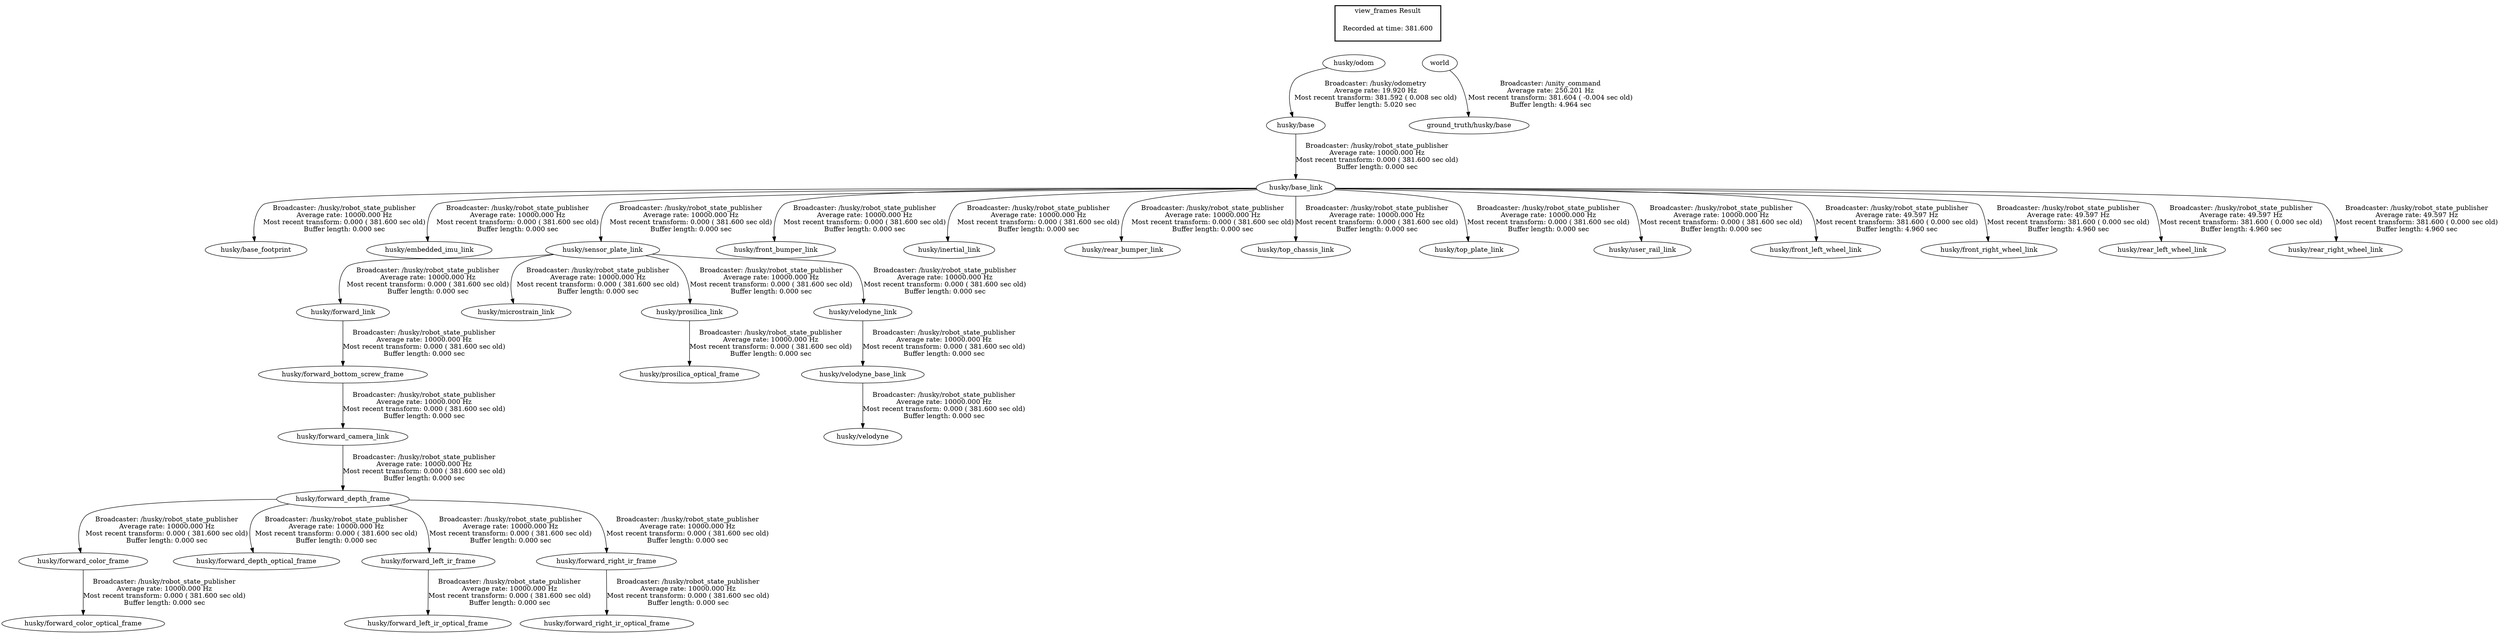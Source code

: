 digraph G {
"husky/base_link" -> "husky/base_footprint"[label="Broadcaster: /husky/robot_state_publisher\nAverage rate: 10000.000 Hz\nMost recent transform: 0.000 ( 381.600 sec old)\nBuffer length: 0.000 sec\n"];
"husky/base" -> "husky/base_link"[label="Broadcaster: /husky/robot_state_publisher\nAverage rate: 10000.000 Hz\nMost recent transform: 0.000 ( 381.600 sec old)\nBuffer length: 0.000 sec\n"];
"husky/odom" -> "husky/base"[label="Broadcaster: /husky/odometry\nAverage rate: 19.920 Hz\nMost recent transform: 381.592 ( 0.008 sec old)\nBuffer length: 5.020 sec\n"];
"husky/base_link" -> "husky/embedded_imu_link"[label="Broadcaster: /husky/robot_state_publisher\nAverage rate: 10000.000 Hz\nMost recent transform: 0.000 ( 381.600 sec old)\nBuffer length: 0.000 sec\n"];
"husky/forward_link" -> "husky/forward_bottom_screw_frame"[label="Broadcaster: /husky/robot_state_publisher\nAverage rate: 10000.000 Hz\nMost recent transform: 0.000 ( 381.600 sec old)\nBuffer length: 0.000 sec\n"];
"husky/sensor_plate_link" -> "husky/forward_link"[label="Broadcaster: /husky/robot_state_publisher\nAverage rate: 10000.000 Hz\nMost recent transform: 0.000 ( 381.600 sec old)\nBuffer length: 0.000 sec\n"];
"husky/forward_bottom_screw_frame" -> "husky/forward_camera_link"[label="Broadcaster: /husky/robot_state_publisher\nAverage rate: 10000.000 Hz\nMost recent transform: 0.000 ( 381.600 sec old)\nBuffer length: 0.000 sec\n"];
"husky/forward_depth_frame" -> "husky/forward_color_frame"[label="Broadcaster: /husky/robot_state_publisher\nAverage rate: 10000.000 Hz\nMost recent transform: 0.000 ( 381.600 sec old)\nBuffer length: 0.000 sec\n"];
"husky/forward_camera_link" -> "husky/forward_depth_frame"[label="Broadcaster: /husky/robot_state_publisher\nAverage rate: 10000.000 Hz\nMost recent transform: 0.000 ( 381.600 sec old)\nBuffer length: 0.000 sec\n"];
"husky/forward_color_frame" -> "husky/forward_color_optical_frame"[label="Broadcaster: /husky/robot_state_publisher\nAverage rate: 10000.000 Hz\nMost recent transform: 0.000 ( 381.600 sec old)\nBuffer length: 0.000 sec\n"];
"husky/forward_depth_frame" -> "husky/forward_depth_optical_frame"[label="Broadcaster: /husky/robot_state_publisher\nAverage rate: 10000.000 Hz\nMost recent transform: 0.000 ( 381.600 sec old)\nBuffer length: 0.000 sec\n"];
"husky/base_link" -> "husky/sensor_plate_link"[label="Broadcaster: /husky/robot_state_publisher\nAverage rate: 10000.000 Hz\nMost recent transform: 0.000 ( 381.600 sec old)\nBuffer length: 0.000 sec\n"];
"husky/forward_depth_frame" -> "husky/forward_left_ir_frame"[label="Broadcaster: /husky/robot_state_publisher\nAverage rate: 10000.000 Hz\nMost recent transform: 0.000 ( 381.600 sec old)\nBuffer length: 0.000 sec\n"];
"husky/forward_left_ir_frame" -> "husky/forward_left_ir_optical_frame"[label="Broadcaster: /husky/robot_state_publisher\nAverage rate: 10000.000 Hz\nMost recent transform: 0.000 ( 381.600 sec old)\nBuffer length: 0.000 sec\n"];
"husky/forward_depth_frame" -> "husky/forward_right_ir_frame"[label="Broadcaster: /husky/robot_state_publisher\nAverage rate: 10000.000 Hz\nMost recent transform: 0.000 ( 381.600 sec old)\nBuffer length: 0.000 sec\n"];
"husky/forward_right_ir_frame" -> "husky/forward_right_ir_optical_frame"[label="Broadcaster: /husky/robot_state_publisher\nAverage rate: 10000.000 Hz\nMost recent transform: 0.000 ( 381.600 sec old)\nBuffer length: 0.000 sec\n"];
"husky/base_link" -> "husky/front_bumper_link"[label="Broadcaster: /husky/robot_state_publisher\nAverage rate: 10000.000 Hz\nMost recent transform: 0.000 ( 381.600 sec old)\nBuffer length: 0.000 sec\n"];
"husky/base_link" -> "husky/inertial_link"[label="Broadcaster: /husky/robot_state_publisher\nAverage rate: 10000.000 Hz\nMost recent transform: 0.000 ( 381.600 sec old)\nBuffer length: 0.000 sec\n"];
"husky/sensor_plate_link" -> "husky/microstrain_link"[label="Broadcaster: /husky/robot_state_publisher\nAverage rate: 10000.000 Hz\nMost recent transform: 0.000 ( 381.600 sec old)\nBuffer length: 0.000 sec\n"];
"husky/sensor_plate_link" -> "husky/prosilica_link"[label="Broadcaster: /husky/robot_state_publisher\nAverage rate: 10000.000 Hz\nMost recent transform: 0.000 ( 381.600 sec old)\nBuffer length: 0.000 sec\n"];
"husky/prosilica_link" -> "husky/prosilica_optical_frame"[label="Broadcaster: /husky/robot_state_publisher\nAverage rate: 10000.000 Hz\nMost recent transform: 0.000 ( 381.600 sec old)\nBuffer length: 0.000 sec\n"];
"husky/base_link" -> "husky/rear_bumper_link"[label="Broadcaster: /husky/robot_state_publisher\nAverage rate: 10000.000 Hz\nMost recent transform: 0.000 ( 381.600 sec old)\nBuffer length: 0.000 sec\n"];
"husky/base_link" -> "husky/top_chassis_link"[label="Broadcaster: /husky/robot_state_publisher\nAverage rate: 10000.000 Hz\nMost recent transform: 0.000 ( 381.600 sec old)\nBuffer length: 0.000 sec\n"];
"husky/base_link" -> "husky/top_plate_link"[label="Broadcaster: /husky/robot_state_publisher\nAverage rate: 10000.000 Hz\nMost recent transform: 0.000 ( 381.600 sec old)\nBuffer length: 0.000 sec\n"];
"husky/base_link" -> "husky/user_rail_link"[label="Broadcaster: /husky/robot_state_publisher\nAverage rate: 10000.000 Hz\nMost recent transform: 0.000 ( 381.600 sec old)\nBuffer length: 0.000 sec\n"];
"husky/velodyne_link" -> "husky/velodyne_base_link"[label="Broadcaster: /husky/robot_state_publisher\nAverage rate: 10000.000 Hz\nMost recent transform: 0.000 ( 381.600 sec old)\nBuffer length: 0.000 sec\n"];
"husky/sensor_plate_link" -> "husky/velodyne_link"[label="Broadcaster: /husky/robot_state_publisher\nAverage rate: 10000.000 Hz\nMost recent transform: 0.000 ( 381.600 sec old)\nBuffer length: 0.000 sec\n"];
"husky/velodyne_base_link" -> "husky/velodyne"[label="Broadcaster: /husky/robot_state_publisher\nAverage rate: 10000.000 Hz\nMost recent transform: 0.000 ( 381.600 sec old)\nBuffer length: 0.000 sec\n"];
"world" -> "ground_truth/husky/base"[label="Broadcaster: /unity_command\nAverage rate: 250.201 Hz\nMost recent transform: 381.604 ( -0.004 sec old)\nBuffer length: 4.964 sec\n"];
"husky/base_link" -> "husky/front_left_wheel_link"[label="Broadcaster: /husky/robot_state_publisher\nAverage rate: 49.597 Hz\nMost recent transform: 381.600 ( 0.000 sec old)\nBuffer length: 4.960 sec\n"];
"husky/base_link" -> "husky/front_right_wheel_link"[label="Broadcaster: /husky/robot_state_publisher\nAverage rate: 49.597 Hz\nMost recent transform: 381.600 ( 0.000 sec old)\nBuffer length: 4.960 sec\n"];
"husky/base_link" -> "husky/rear_left_wheel_link"[label="Broadcaster: /husky/robot_state_publisher\nAverage rate: 49.597 Hz\nMost recent transform: 381.600 ( 0.000 sec old)\nBuffer length: 4.960 sec\n"];
"husky/base_link" -> "husky/rear_right_wheel_link"[label="Broadcaster: /husky/robot_state_publisher\nAverage rate: 49.597 Hz\nMost recent transform: 381.600 ( 0.000 sec old)\nBuffer length: 4.960 sec\n"];
edge [style=invis];
 subgraph cluster_legend { style=bold; color=black; label ="view_frames Result";
"Recorded at time: 381.600"[ shape=plaintext ] ;
 }->"husky/odom";
edge [style=invis];
 subgraph cluster_legend { style=bold; color=black; label ="view_frames Result";
"Recorded at time: 381.600"[ shape=plaintext ] ;
 }->"world";
}